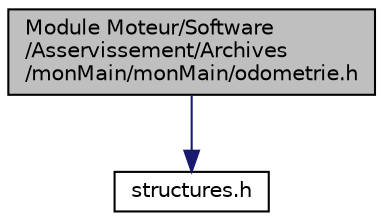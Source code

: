 digraph "Module Moteur/Software/Asservissement/Archives/monMain/monMain/odometrie.h"
{
  edge [fontname="Helvetica",fontsize="10",labelfontname="Helvetica",labelfontsize="10"];
  node [fontname="Helvetica",fontsize="10",shape=record];
  Node1 [label="Module Moteur/Software\l/Asservissement/Archives\l/monMain/monMain/odometrie.h",height=0.2,width=0.4,color="black", fillcolor="grey75", style="filled" fontcolor="black"];
  Node1 -> Node2 [color="midnightblue",fontsize="10",style="solid",fontname="Helvetica"];
  Node2 [label="structures.h",height=0.2,width=0.4,color="black", fillcolor="white", style="filled",URL="$mon_main_2mon_main_2structures_8h.html"];
}
